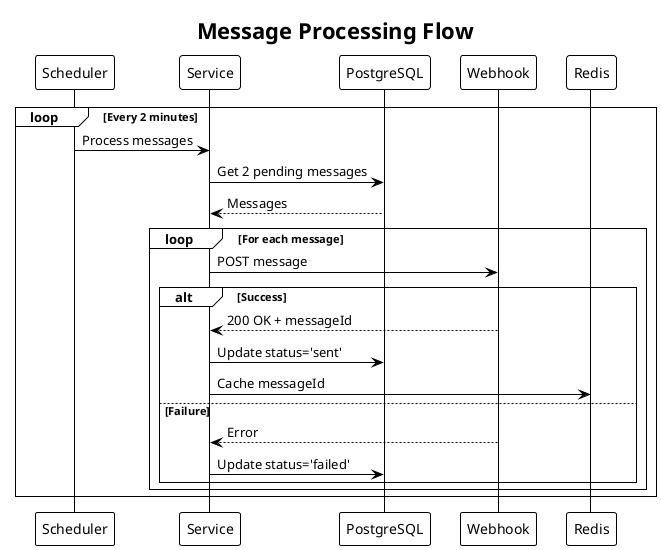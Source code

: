 @startuml message-flow
!theme plain
title Message Processing Flow

participant "Scheduler" as S
participant "Service" as SVC
participant "PostgreSQL" as DB
participant "Webhook" as W
participant "Redis" as R

loop Every 2 minutes
    S -> SVC: Process messages
    SVC -> DB: Get 2 pending messages
    DB --> SVC: Messages
    
    loop For each message
        SVC -> W: POST message
        alt Success
            W --> SVC: 200 OK + messageId
            SVC -> DB: Update status='sent'
            SVC -> R: Cache messageId
        else Failure
            W --> SVC: Error
            SVC -> DB: Update status='failed'
        end
    end
end
@enduml

@startuml api-flow
!theme plain
title API Request Flow

actor Client
participant "API" as API
participant "Service" as SVC
participant "Database" as DB

== Get Sent Messages ==
Client -> API: GET /messages/sent
API -> SVC: GetSentMessages()
SVC -> DB: Query sent messages
DB --> SVC: Messages list
SVC --> API: Format response
API --> Client: JSON response

== Control Scheduler ==
Client -> API: POST /scheduler/start
API -> SVC: StartScheduler()
SVC --> API: Success
API --> Client: {"status": "started"}
@enduml

@startuml architecture
!theme plain
title System Architecture

package "Docker Containers" {
    component [Go App\n:8080] as APP
    database "PostgreSQL\n:5432" as PG
    database "Redis\n:6379" as REDIS
}

cloud "External" {
    component [Webhook] as WH
}

actor User

User --> APP: HTTP Requests
APP --> PG: SQL Queries
APP --> REDIS: Cache
APP --> WH: Send Messages
@enduml
